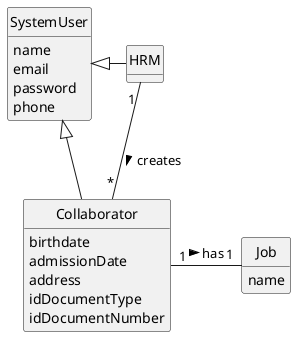 @startuml
skinparam monochrome true
skinparam packageStyle rectangle
skinparam shadowing false

'left to right direction

skinparam classAttributeIconSize 0

hide circle
hide methods



class SystemUser {
    name
    email
    password
    phone

}

class Collaborator {
    birthdate
    admissionDate
    address
    idDocumentType
    idDocumentNumber
}


class HRM {

}


class Job{
    name
}

SystemUser <|- Collaborator

SystemUser <|- HRM

HRM "1 " -- "*" Collaborator : creates >

Collaborator "1" - "1" Job : has >

@enduml